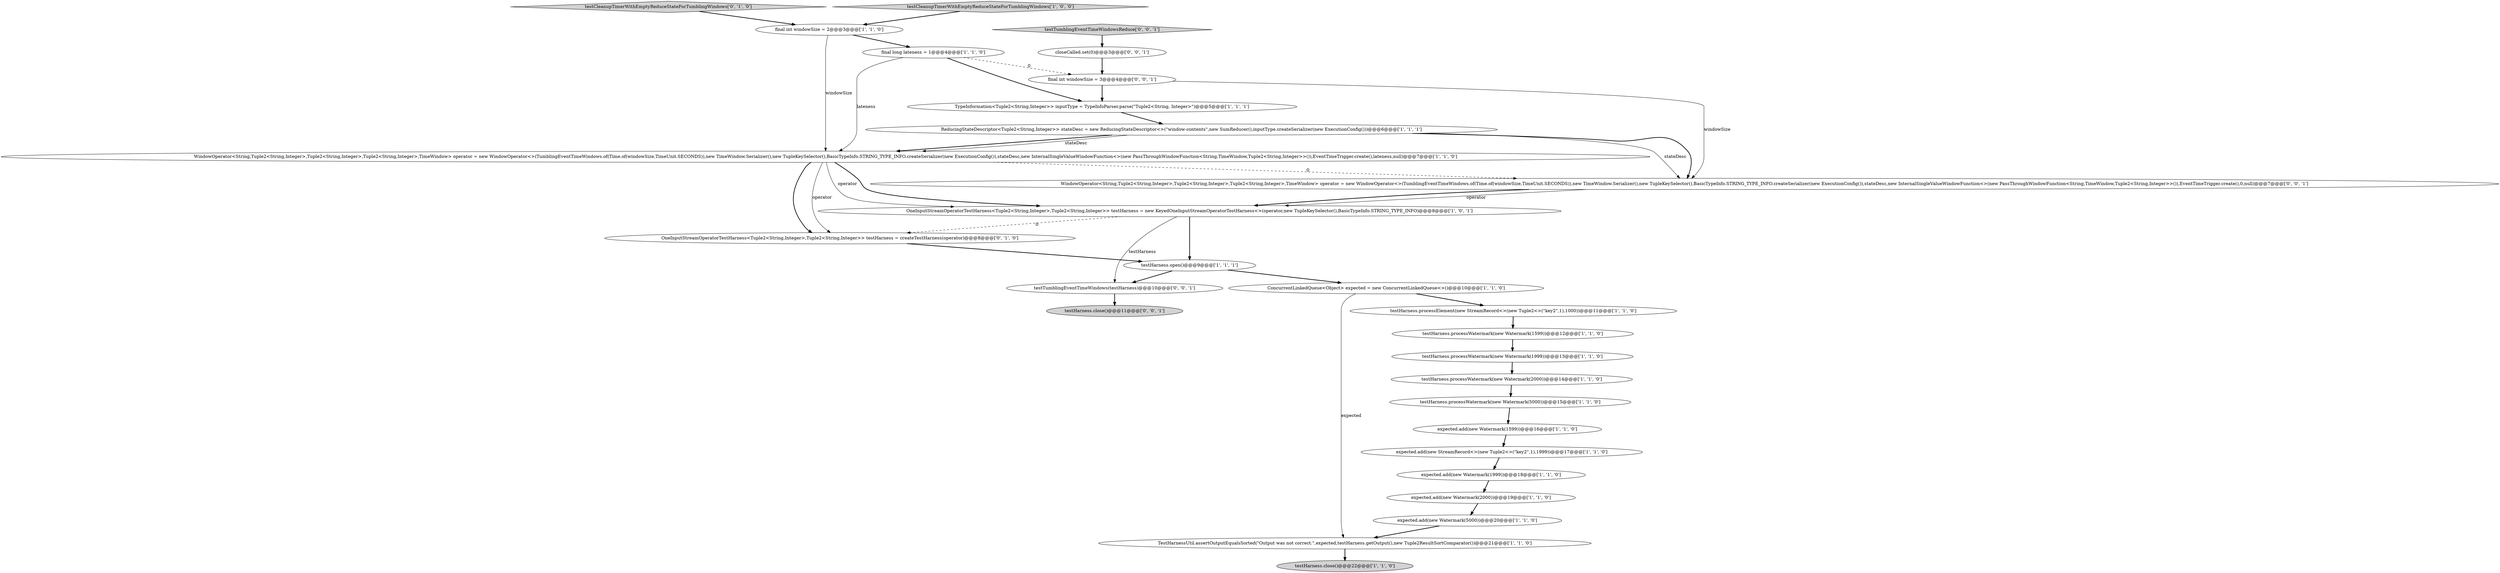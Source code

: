 digraph {
20 [style = filled, label = "testHarness.processElement(new StreamRecord<>(new Tuple2<>(\"key2\",1),1000))@@@11@@@['1', '1', '0']", fillcolor = white, shape = ellipse image = "AAA0AAABBB1BBB"];
22 [style = filled, label = "testCleanupTimerWithEmptyReduceStateForTumblingWindows['0', '1', '0']", fillcolor = lightgray, shape = diamond image = "AAA0AAABBB2BBB"];
5 [style = filled, label = "testHarness.processWatermark(new Watermark(5000))@@@15@@@['1', '1', '0']", fillcolor = white, shape = ellipse image = "AAA0AAABBB1BBB"];
18 [style = filled, label = "testHarness.close()@@@22@@@['1', '1', '0']", fillcolor = lightgray, shape = ellipse image = "AAA0AAABBB1BBB"];
15 [style = filled, label = "testHarness.processWatermark(new Watermark(2000))@@@14@@@['1', '1', '0']", fillcolor = white, shape = ellipse image = "AAA0AAABBB1BBB"];
11 [style = filled, label = "testHarness.open()@@@9@@@['1', '1', '1']", fillcolor = white, shape = ellipse image = "AAA0AAABBB1BBB"];
0 [style = filled, label = "OneInputStreamOperatorTestHarness<Tuple2<String,Integer>,Tuple2<String,Integer>> testHarness = new KeyedOneInputStreamOperatorTestHarness<>(operator,new TupleKeySelector(),BasicTypeInfo.STRING_TYPE_INFO)@@@8@@@['1', '0', '1']", fillcolor = white, shape = ellipse image = "AAA0AAABBB1BBB"];
4 [style = filled, label = "final long lateness = 1@@@4@@@['1', '1', '0']", fillcolor = white, shape = ellipse image = "AAA0AAABBB1BBB"];
21 [style = filled, label = "OneInputStreamOperatorTestHarness<Tuple2<String,Integer>,Tuple2<String,Integer>> testHarness = createTestHarness(operator)@@@8@@@['0', '1', '0']", fillcolor = white, shape = ellipse image = "AAA1AAABBB2BBB"];
25 [style = filled, label = "WindowOperator<String,Tuple2<String,Integer>,Tuple2<String,Integer>,Tuple2<String,Integer>,TimeWindow> operator = new WindowOperator<>(TumblingEventTimeWindows.of(Time.of(windowSize,TimeUnit.SECONDS)),new TimeWindow.Serializer(),new TupleKeySelector(),BasicTypeInfo.STRING_TYPE_INFO.createSerializer(new ExecutionConfig()),stateDesc,new InternalSingleValueWindowFunction<>(new PassThroughWindowFunction<String,TimeWindow,Tuple2<String,Integer>>()),EventTimeTrigger.create(),0,null)@@@7@@@['0', '0', '1']", fillcolor = white, shape = ellipse image = "AAA0AAABBB3BBB"];
6 [style = filled, label = "expected.add(new Watermark(1599))@@@16@@@['1', '1', '0']", fillcolor = white, shape = ellipse image = "AAA0AAABBB1BBB"];
17 [style = filled, label = "testHarness.processWatermark(new Watermark(1599))@@@12@@@['1', '1', '0']", fillcolor = white, shape = ellipse image = "AAA0AAABBB1BBB"];
13 [style = filled, label = "expected.add(new StreamRecord<>(new Tuple2<>(\"key2\",1),1999))@@@17@@@['1', '1', '0']", fillcolor = white, shape = ellipse image = "AAA0AAABBB1BBB"];
10 [style = filled, label = "TestHarnessUtil.assertOutputEqualsSorted(\"Output was not correct.\",expected,testHarness.getOutput(),new Tuple2ResultSortComparator())@@@21@@@['1', '1', '0']", fillcolor = white, shape = ellipse image = "AAA0AAABBB1BBB"];
16 [style = filled, label = "expected.add(new Watermark(5000))@@@20@@@['1', '1', '0']", fillcolor = white, shape = ellipse image = "AAA0AAABBB1BBB"];
7 [style = filled, label = "ReducingStateDescriptor<Tuple2<String,Integer>> stateDesc = new ReducingStateDescriptor<>(\"window-contents\",new SumReducer(),inputType.createSerializer(new ExecutionConfig()))@@@6@@@['1', '1', '1']", fillcolor = white, shape = ellipse image = "AAA0AAABBB1BBB"];
23 [style = filled, label = "final int windowSize = 3@@@4@@@['0', '0', '1']", fillcolor = white, shape = ellipse image = "AAA0AAABBB3BBB"];
26 [style = filled, label = "testTumblingEventTimeWindows(testHarness)@@@10@@@['0', '0', '1']", fillcolor = white, shape = ellipse image = "AAA0AAABBB3BBB"];
24 [style = filled, label = "testTumblingEventTimeWindowsReduce['0', '0', '1']", fillcolor = lightgray, shape = diamond image = "AAA0AAABBB3BBB"];
8 [style = filled, label = "ConcurrentLinkedQueue<Object> expected = new ConcurrentLinkedQueue<>()@@@10@@@['1', '1', '0']", fillcolor = white, shape = ellipse image = "AAA0AAABBB1BBB"];
1 [style = filled, label = "expected.add(new Watermark(2000))@@@19@@@['1', '1', '0']", fillcolor = white, shape = ellipse image = "AAA0AAABBB1BBB"];
3 [style = filled, label = "WindowOperator<String,Tuple2<String,Integer>,Tuple2<String,Integer>,Tuple2<String,Integer>,TimeWindow> operator = new WindowOperator<>(TumblingEventTimeWindows.of(Time.of(windowSize,TimeUnit.SECONDS)),new TimeWindow.Serializer(),new TupleKeySelector(),BasicTypeInfo.STRING_TYPE_INFO.createSerializer(new ExecutionConfig()),stateDesc,new InternalSingleValueWindowFunction<>(new PassThroughWindowFunction<String,TimeWindow,Tuple2<String,Integer>>()),EventTimeTrigger.create(),lateness,null)@@@7@@@['1', '1', '0']", fillcolor = white, shape = ellipse image = "AAA0AAABBB1BBB"];
12 [style = filled, label = "testHarness.processWatermark(new Watermark(1999))@@@13@@@['1', '1', '0']", fillcolor = white, shape = ellipse image = "AAA0AAABBB1BBB"];
2 [style = filled, label = "testCleanupTimerWithEmptyReduceStateForTumblingWindows['1', '0', '0']", fillcolor = lightgray, shape = diamond image = "AAA0AAABBB1BBB"];
14 [style = filled, label = "TypeInformation<Tuple2<String,Integer>> inputType = TypeInfoParser.parse(\"Tuple2<String, Integer>\")@@@5@@@['1', '1', '1']", fillcolor = white, shape = ellipse image = "AAA0AAABBB1BBB"];
9 [style = filled, label = "expected.add(new Watermark(1999))@@@18@@@['1', '1', '0']", fillcolor = white, shape = ellipse image = "AAA0AAABBB1BBB"];
28 [style = filled, label = "testHarness.close()@@@11@@@['0', '0', '1']", fillcolor = lightgray, shape = ellipse image = "AAA0AAABBB3BBB"];
27 [style = filled, label = "closeCalled.set(0)@@@3@@@['0', '0', '1']", fillcolor = white, shape = ellipse image = "AAA0AAABBB3BBB"];
19 [style = filled, label = "final int windowSize = 2@@@3@@@['1', '1', '0']", fillcolor = white, shape = ellipse image = "AAA0AAABBB1BBB"];
21->11 [style = bold, label=""];
22->19 [style = bold, label=""];
14->7 [style = bold, label=""];
4->23 [style = dashed, label="0"];
0->21 [style = dashed, label="0"];
12->15 [style = bold, label=""];
11->26 [style = bold, label=""];
3->21 [style = bold, label=""];
27->23 [style = bold, label=""];
17->12 [style = bold, label=""];
6->13 [style = bold, label=""];
4->3 [style = solid, label="lateness"];
3->0 [style = solid, label="operator"];
3->25 [style = dashed, label="0"];
0->11 [style = bold, label=""];
16->10 [style = bold, label=""];
10->18 [style = bold, label=""];
7->3 [style = bold, label=""];
19->3 [style = solid, label="windowSize"];
2->19 [style = bold, label=""];
23->25 [style = solid, label="windowSize"];
8->10 [style = solid, label="expected"];
11->8 [style = bold, label=""];
7->25 [style = solid, label="stateDesc"];
3->0 [style = bold, label=""];
25->0 [style = solid, label="operator"];
7->3 [style = solid, label="stateDesc"];
7->25 [style = bold, label=""];
15->5 [style = bold, label=""];
26->28 [style = bold, label=""];
19->4 [style = bold, label=""];
3->21 [style = solid, label="operator"];
4->14 [style = bold, label=""];
23->14 [style = bold, label=""];
20->17 [style = bold, label=""];
25->0 [style = bold, label=""];
24->27 [style = bold, label=""];
13->9 [style = bold, label=""];
0->26 [style = solid, label="testHarness"];
1->16 [style = bold, label=""];
9->1 [style = bold, label=""];
8->20 [style = bold, label=""];
5->6 [style = bold, label=""];
}
